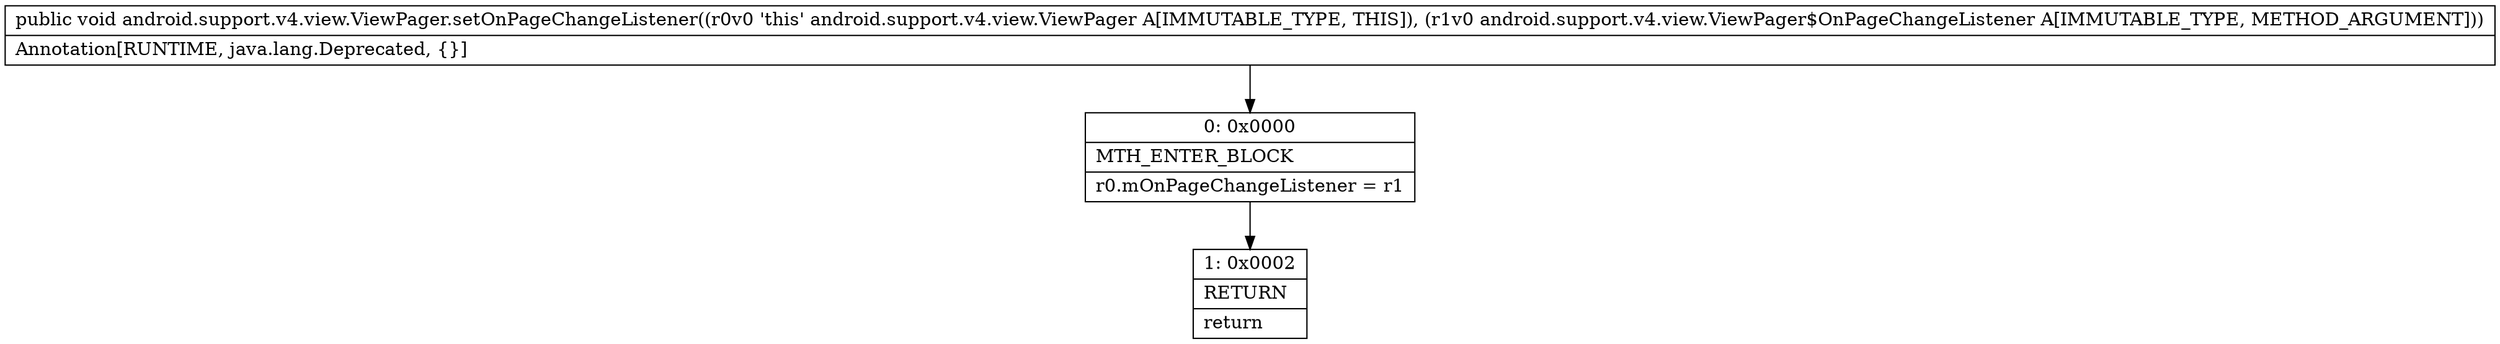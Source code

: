 digraph "CFG forandroid.support.v4.view.ViewPager.setOnPageChangeListener(Landroid\/support\/v4\/view\/ViewPager$OnPageChangeListener;)V" {
Node_0 [shape=record,label="{0\:\ 0x0000|MTH_ENTER_BLOCK\l|r0.mOnPageChangeListener = r1\l}"];
Node_1 [shape=record,label="{1\:\ 0x0002|RETURN\l|return\l}"];
MethodNode[shape=record,label="{public void android.support.v4.view.ViewPager.setOnPageChangeListener((r0v0 'this' android.support.v4.view.ViewPager A[IMMUTABLE_TYPE, THIS]), (r1v0 android.support.v4.view.ViewPager$OnPageChangeListener A[IMMUTABLE_TYPE, METHOD_ARGUMENT]))  | Annotation[RUNTIME, java.lang.Deprecated, \{\}]\l}"];
MethodNode -> Node_0;
Node_0 -> Node_1;
}

